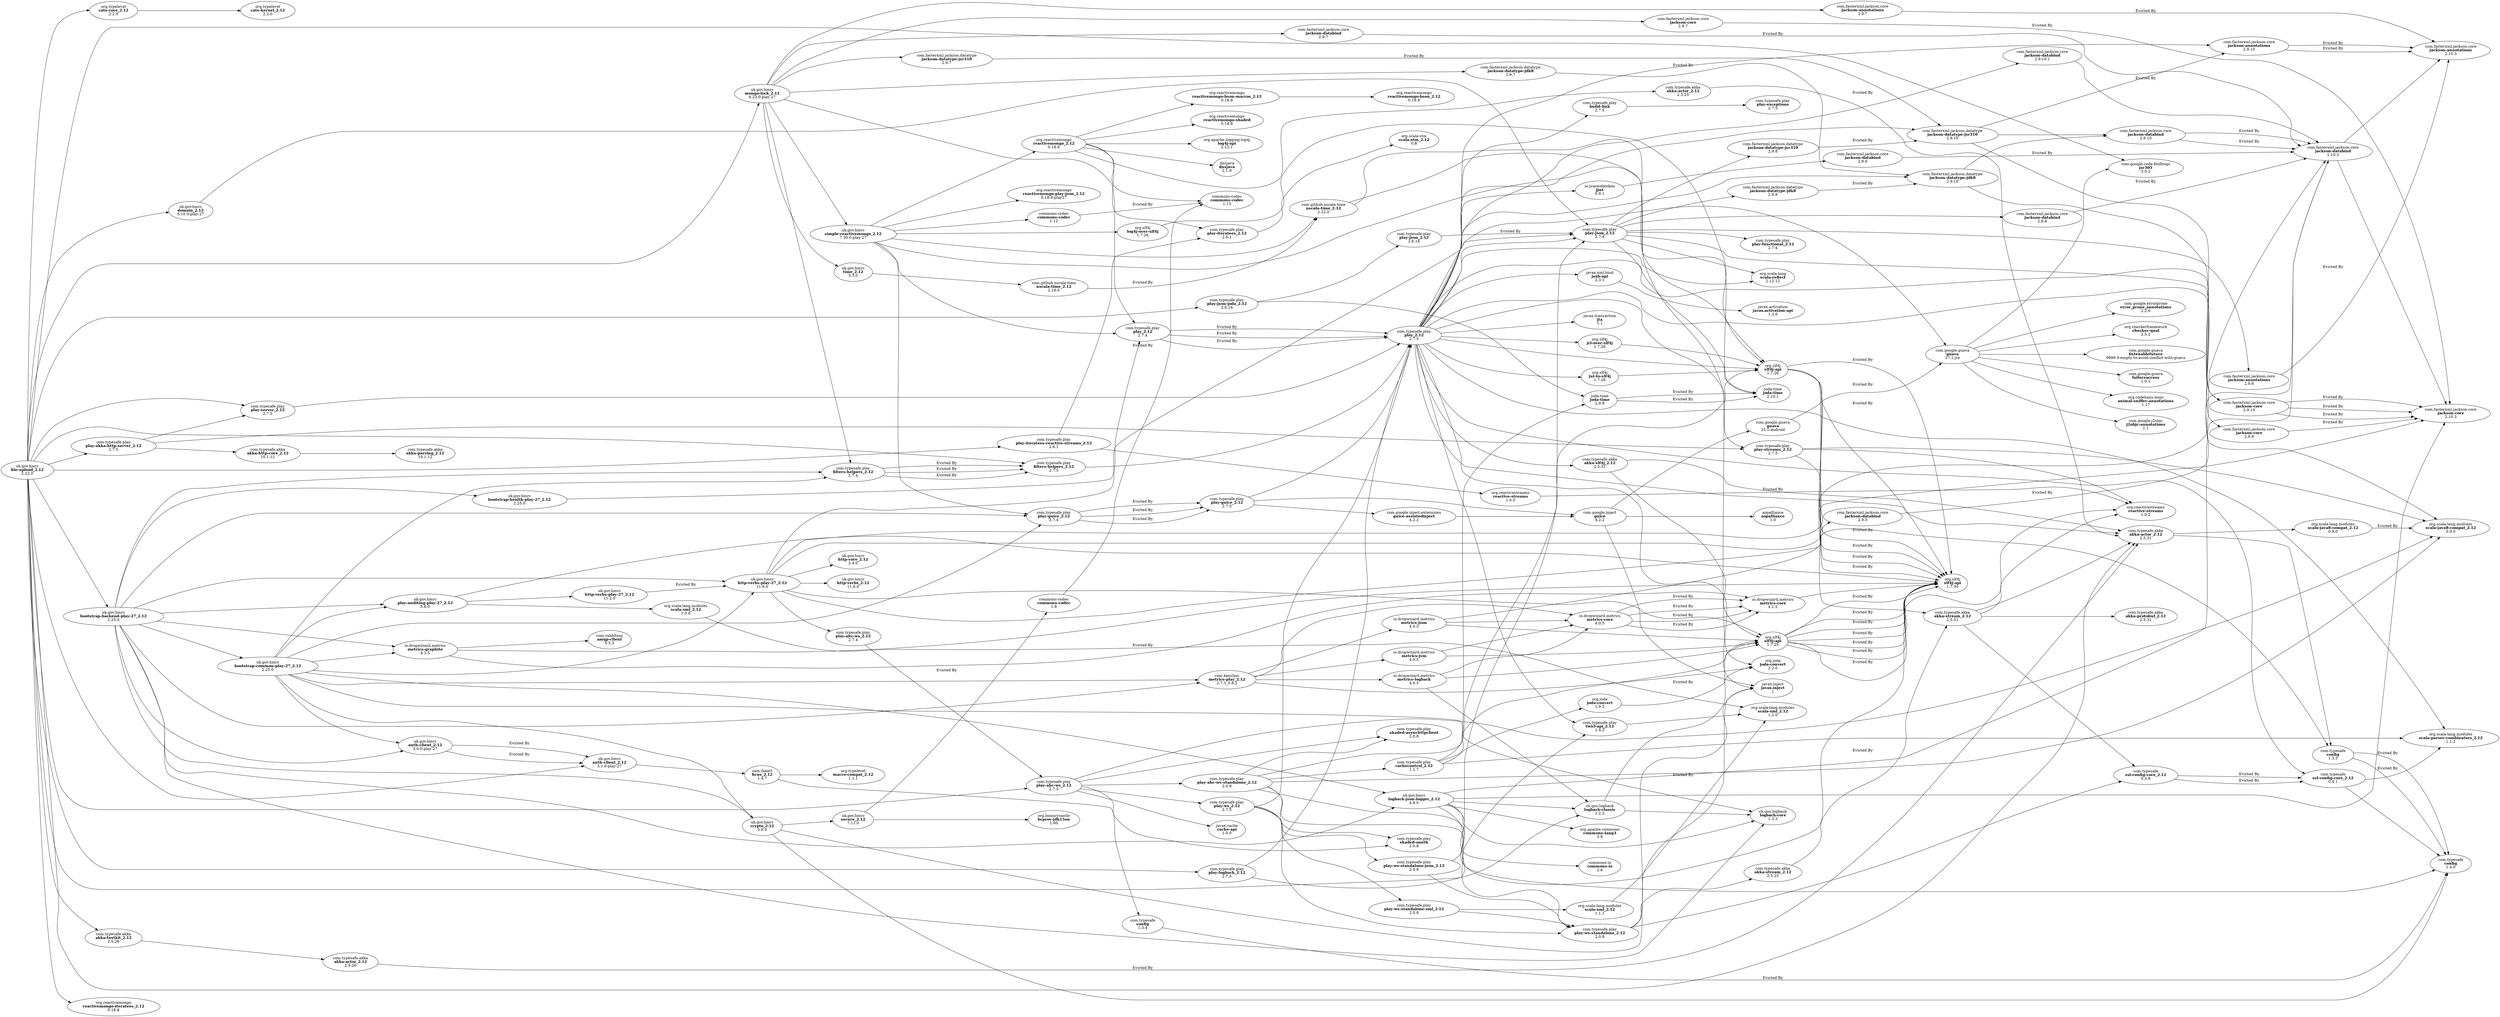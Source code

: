 digraph "dependency-graph" {
    graph[rankdir="LR"]
    edge [
        arrowtail="none"
    ]
    "uk.gov.hmrc:file-upload_2.12:2.22.0"[label=<uk.gov.hmrc<BR/><B>file-upload_2.12</B><BR/>2.22.0> style=""]
    "javax.activation:javax.activation-api:1.2.0"[label=<javax.activation<BR/><B>javax.activation-api</B><BR/>1.2.0> style=""]
    "commons-io:commons-io:2.6"[label=<commons-io<BR/><B>commons-io</B><BR/>2.6> style=""]
    "com.typesafe:config:1.4.0"[label=<com.typesafe<BR/><B>config</B><BR/>1.4.0> style=""]
    "com.typesafe:config:1.3.4"[label=<com.typesafe<BR/><B>config</B><BR/>1.3.4> style="stroke-dasharray: 5,5"]
    "com.typesafe:config:1.3.3"[label=<com.typesafe<BR/><B>config</B><BR/>1.3.3> style="stroke-dasharray: 5,5"]
    "com.typesafe:config:1.3.3"[label=<com.typesafe<BR/><B>config</B><BR/>1.3.3> style="stroke-dasharray: 5,5"]
    "com.fasterxml.jackson.datatype:jackson-datatype-jsr310:2.9.10"[label=<com.fasterxml.jackson.datatype<BR/><B>jackson-datatype-jsr310</B><BR/>2.9.10> style=""]
    "com.fasterxml.jackson.datatype:jackson-datatype-jsr310:2.9.8"[label=<com.fasterxml.jackson.datatype<BR/><B>jackson-datatype-jsr310</B><BR/>2.9.8> style="stroke-dasharray: 5,5"]
    "com.fasterxml.jackson.datatype:jackson-datatype-jsr310:2.9.7"[label=<com.fasterxml.jackson.datatype<BR/><B>jackson-datatype-jsr310</B><BR/>2.9.7> style="stroke-dasharray: 5,5"]
    "com.google.inject:guice:4.2.2"[label=<com.google.inject<BR/><B>guice</B><BR/>4.2.2> style=""]
    "org.joda:joda-convert:2.2.0"[label=<org.joda<BR/><B>joda-convert</B><BR/>2.2.0> style=""]
    "org.joda:joda-convert:1.9.2"[label=<org.joda<BR/><B>joda-convert</B><BR/>1.9.2> style="stroke-dasharray: 5,5"]
    "com.typesafe.play:shaded-oauth:2.0.8"[label=<com.typesafe.play<BR/><B>shaded-oauth</B><BR/>2.0.8> style=""]
    "org.scala-lang.modules:scala-xml_2.12:1.2.0"[label=<org.scala-lang.modules<BR/><B>scala-xml_2.12</B><BR/>1.2.0> style=""]
    "org.scala-lang.modules:scala-xml_2.12:1.1.1"[label=<org.scala-lang.modules<BR/><B>scala-xml_2.12</B><BR/>1.1.1> style="stroke-dasharray: 5,5"]
    "org.scala-lang.modules:scala-xml_2.12:1.0.6"[label=<org.scala-lang.modules<BR/><B>scala-xml_2.12</B><BR/>1.0.6> style="stroke-dasharray: 5,5"]
    "com.google.inject.extensions:guice-assistedinject:4.2.2"[label=<com.google.inject.extensions<BR/><B>guice-assistedinject</B><BR/>4.2.2> style=""]
    "com.iheart:ficus_2.12:1.4.7"[label=<com.iheart<BR/><B>ficus_2.12</B><BR/>1.4.7> style=""]
    "com.typesafe.akka:akka-http-core_2.12:10.1.12"[label=<com.typesafe.akka<BR/><B>akka-http-core_2.12</B><BR/>10.1.12> style=""]
    "io.dropwizard.metrics:metrics-core:4.1.5"[label=<io.dropwizard.metrics<BR/><B>metrics-core</B><BR/>4.1.5> style=""]
    "io.dropwizard.metrics:metrics-core:4.0.5"[label=<io.dropwizard.metrics<BR/><B>metrics-core</B><BR/>4.0.5> style="stroke-dasharray: 5,5"]
    "io.dropwizard.metrics:metrics-core:4.0.5"[label=<io.dropwizard.metrics<BR/><B>metrics-core</B><BR/>4.0.5> style="stroke-dasharray: 5,5"]
    "io.dropwizard.metrics:metrics-core:4.0.5"[label=<io.dropwizard.metrics<BR/><B>metrics-core</B><BR/>4.0.5> style="stroke-dasharray: 5,5"]
    "io.dropwizard.metrics:metrics-core:4.0.5"[label=<io.dropwizard.metrics<BR/><B>metrics-core</B><BR/>4.0.5> style="stroke-dasharray: 5,5"]
    "uk.gov.hmrc:bootstrap-common-play-27_2.12:2.25.0"[label=<uk.gov.hmrc<BR/><B>bootstrap-common-play-27_2.12</B><BR/>2.25.0> style=""]
    "uk.gov.hmrc:play-auditing-play-27_2.12:5.8.0"[label=<uk.gov.hmrc<BR/><B>play-auditing-play-27_2.12</B><BR/>5.8.0> style=""]
    "org.slf4j:log4j-over-slf4j:1.7.26"[label=<org.slf4j<BR/><B>log4j-over-slf4j</B><BR/>1.7.26> style=""]
    "joda-time:joda-time:2.10.1"[label=<joda-time<BR/><B>joda-time</B><BR/>2.10.1> style=""]
    "joda-time:joda-time:2.9.9"[label=<joda-time<BR/><B>joda-time</B><BR/>2.9.9> style="stroke-dasharray: 5,5"]
    "joda-time:joda-time:2.9.9"[label=<joda-time<BR/><B>joda-time</B><BR/>2.9.9> style="stroke-dasharray: 5,5"]
    "uk.gov.hmrc:time_2.12:3.3.0"[label=<uk.gov.hmrc<BR/><B>time_2.12</B><BR/>3.3.0> style=""]
    "org.reactivemongo:reactivemongo-shaded:0.18.8"[label=<org.reactivemongo<BR/><B>reactivemongo-shaded</B><BR/>0.18.8> style=""]
    "org.typelevel:cats-core_2.12:2.2.0"[label=<org.typelevel<BR/><B>cats-core_2.12</B><BR/>2.2.0> style=""]
    "com.typesafe.play:play-ws-standalone-xml_2.12:2.0.8"[label=<com.typesafe.play<BR/><B>play-ws-standalone-xml_2.12</B><BR/>2.0.8> style=""]
    "com.typesafe.play:filters-helpers_2.12:2.7.5"[label=<com.typesafe.play<BR/><B>filters-helpers_2.12</B><BR/>2.7.5> style=""]
    "com.typesafe.play:filters-helpers_2.12:2.7.4"[label=<com.typesafe.play<BR/><B>filters-helpers_2.12</B><BR/>2.7.4> style="stroke-dasharray: 5,5"]
    "com.typesafe.play:filters-helpers_2.12:2.7.4"[label=<com.typesafe.play<BR/><B>filters-helpers_2.12</B><BR/>2.7.4> style="stroke-dasharray: 5,5"]
    "com.typesafe.play:filters-helpers_2.12:2.7.4"[label=<com.typesafe.play<BR/><B>filters-helpers_2.12</B><BR/>2.7.4> style="stroke-dasharray: 5,5"]
    "com.typesafe.play:play-ahc-ws_2.12:2.7.5"[label=<com.typesafe.play<BR/><B>play-ahc-ws_2.12</B><BR/>2.7.5> style=""]
    "com.typesafe.play:play-ahc-ws_2.12:2.7.4"[label=<com.typesafe.play<BR/><B>play-ahc-ws_2.12</B><BR/>2.7.4> style="stroke-dasharray: 5,5"]
    "org.reactivemongo:reactivemongo-bson-macros_2.12:0.18.8"[label=<org.reactivemongo<BR/><B>reactivemongo-bson-macros_2.12</B><BR/>0.18.8> style=""]
    "org.scala-stm:scala-stm_2.12:0.8"[label=<org.scala-stm<BR/><B>scala-stm_2.12</B><BR/>0.8> style=""]
    "org.scala-lang.modules:scala-parser-combinators_2.12:1.1.2"[label=<org.scala-lang.modules<BR/><B>scala-parser-combinators_2.12</B><BR/>1.1.2> style=""]
    "com.google.j2objc:j2objc-annotations:1.1"[label=<com.google.j2objc<BR/><B>j2objc-annotations</B><BR/>1.1> style=""]
    "com.typesafe.play:play-json-joda_2.12:2.6.14"[label=<com.typesafe.play<BR/><B>play-json-joda_2.12</B><BR/>2.6.14> style=""]
    "com.google.errorprone:error_prone_annotations:2.2.0"[label=<com.google.errorprone<BR/><B>error_prone_annotations</B><BR/>2.2.0> style=""]
    "org.reactivestreams:reactive-streams:1.0.2"[label=<org.reactivestreams<BR/><B>reactive-streams</B><BR/>1.0.2> style=""]
    "org.reactivestreams:reactive-streams:1.0.0"[label=<org.reactivestreams<BR/><B>reactive-streams</B><BR/>1.0.0> style="stroke-dasharray: 5,5"]
    "org.scala-lang.modules:scala-java8-compat_2.12:0.9.0"[label=<org.scala-lang.modules<BR/><B>scala-java8-compat_2.12</B><BR/>0.9.0> style=""]
    "org.scala-lang.modules:scala-java8-compat_2.12:0.8.0"[label=<org.scala-lang.modules<BR/><B>scala-java8-compat_2.12</B><BR/>0.8.0> style="stroke-dasharray: 5,5"]
    "aopalliance:aopalliance:1.0"[label=<aopalliance<BR/><B>aopalliance</B><BR/>1.0> style=""]
    "com.typesafe.play:play-server_2.12:2.7.5"[label=<com.typesafe.play<BR/><B>play-server_2.12</B><BR/>2.7.5> style=""]
    "uk.gov.hmrc:secure_2.12:7.11.0"[label=<uk.gov.hmrc<BR/><B>secure_2.12</B><BR/>7.11.0> style=""]
    "org.slf4j:jul-to-slf4j:1.7.26"[label=<org.slf4j<BR/><B>jul-to-slf4j</B><BR/>1.7.26> style=""]
    "uk.gov.hmrc:http-core_2.12:2.4.0"[label=<uk.gov.hmrc<BR/><B>http-core_2.12</B><BR/>2.4.0> style=""]
    "ch.qos.logback:logback-classic:1.2.3"[label=<ch.qos.logback<BR/><B>logback-classic</B><BR/>1.2.3> style=""]
    "com.typesafe.play:play_2.12:2.7.5"[label=<com.typesafe.play<BR/><B>play_2.12</B><BR/>2.7.5> style=""]
    "com.typesafe.play:play_2.12:2.7.4"[label=<com.typesafe.play<BR/><B>play_2.12</B><BR/>2.7.4> style="stroke-dasharray: 5,5"]
    "com.typesafe.play:play_2.12:2.7.4"[label=<com.typesafe.play<BR/><B>play_2.12</B><BR/>2.7.4> style="stroke-dasharray: 5,5"]
    "com.typesafe.play:play_2.12:2.7.4"[label=<com.typesafe.play<BR/><B>play_2.12</B><BR/>2.7.4> style="stroke-dasharray: 5,5"]
    "org.reactivemongo:reactivemongo-bson_2.12:0.18.8"[label=<org.reactivemongo<BR/><B>reactivemongo-bson_2.12</B><BR/>0.18.8> style=""]
    "com.typesafe.akka:akka-parsing_2.12:10.1.12"[label=<com.typesafe.akka<BR/><B>akka-parsing_2.12</B><BR/>10.1.12> style=""]
    "org.scala-lang:scala-reflect:2.12.12"[label=<org.scala-lang<BR/><B>scala-reflect</B><BR/>2.12.12> style=""]
    "io.dropwizard.metrics:metrics-graphite:4.1.5"[label=<io.dropwizard.metrics<BR/><B>metrics-graphite</B><BR/>4.1.5> style=""]
    "com.typesafe.play:cachecontrol_2.12:1.1.7"[label=<com.typesafe.play<BR/><B>cachecontrol_2.12</B><BR/>1.1.7> style=""]
    "org.checkerframework:checker-qual:2.5.2"[label=<org.checkerframework<BR/><B>checker-qual</B><BR/>2.5.2> style=""]
    "uk.gov.hmrc:http-verbs_2.12:11.6.0"[label=<uk.gov.hmrc<BR/><B>http-verbs_2.12</B><BR/>11.6.0> style=""]
    "com.google.code.findbugs:jsr305:3.0.2"[label=<com.google.code.findbugs<BR/><B>jsr305</B><BR/>3.0.2> style=""]
    "com.typesafe.play:play-iteratees-reactive-streams_2.12:2.6.1"[label=<com.typesafe.play<BR/><B>play-iteratees-reactive-streams_2.12</B><BR/>2.6.1> style=""]
    "javax.xml.bind:jaxb-api:2.3.1"[label=<javax.xml.bind<BR/><B>jaxb-api</B><BR/>2.3.1> style=""]
    "com.typesafe.play:play-ws-standalone-json_2.12:2.0.8"[label=<com.typesafe.play<BR/><B>play-ws-standalone-json_2.12</B><BR/>2.0.8> style=""]
    "com.typesafe.play:shaded-asynchttpclient:2.0.8"[label=<com.typesafe.play<BR/><B>shaded-asynchttpclient</B><BR/>2.0.8> style=""]
    "org.reactivemongo:reactivemongo_2.12:0.18.8"[label=<org.reactivemongo<BR/><B>reactivemongo_2.12</B><BR/>0.18.8> style=""]
    "com.fasterxml.jackson.core:jackson-annotations:2.10.3"[label=<com.fasterxml.jackson.core<BR/><B>jackson-annotations</B><BR/>2.10.3> style=""]
    "com.fasterxml.jackson.core:jackson-annotations:2.9.10"[label=<com.fasterxml.jackson.core<BR/><B>jackson-annotations</B><BR/>2.9.10> style="stroke-dasharray: 5,5"]
    "com.fasterxml.jackson.core:jackson-annotations:2.9.8"[label=<com.fasterxml.jackson.core<BR/><B>jackson-annotations</B><BR/>2.9.8> style="stroke-dasharray: 5,5"]
    "com.fasterxml.jackson.core:jackson-annotations:2.9.10"[label=<com.fasterxml.jackson.core<BR/><B>jackson-annotations</B><BR/>2.9.10> style="stroke-dasharray: 5,5"]
    "com.fasterxml.jackson.core:jackson-annotations:2.9.7"[label=<com.fasterxml.jackson.core<BR/><B>jackson-annotations</B><BR/>2.9.7> style="stroke-dasharray: 5,5"]
    "io.dropwizard.metrics:metrics-jvm:4.0.5"[label=<io.dropwizard.metrics<BR/><B>metrics-jvm</B><BR/>4.0.5> style=""]
    "com.google.guava:listenablefuture:9999.0-empty-to-avoid-conflict-with-guava"[label=<com.google.guava<BR/><B>listenablefuture</B><BR/>9999.0-empty-to-avoid-conflict-with-guava> style=""]
    "com.typesafe.akka:akka-protobuf_2.12:2.5.31"[label=<com.typesafe.akka<BR/><B>akka-protobuf_2.12</B><BR/>2.5.31> style=""]
    "com.typesafe.akka:akka-testkit_2.12:2.5.26"[label=<com.typesafe.akka<BR/><B>akka-testkit_2.12</B><BR/>2.5.26> style=""]
    "com.google.guava:guava:27.1-jre"[label=<com.google.guava<BR/><B>guava</B><BR/>27.1-jre> style=""]
    "com.google.guava:guava:25.1-android"[label=<com.google.guava<BR/><B>guava</B><BR/>25.1-android> style="stroke-dasharray: 5,5"]
    "com.typesafe.akka:akka-actor_2.12:2.5.31"[label=<com.typesafe.akka<BR/><B>akka-actor_2.12</B><BR/>2.5.31> style=""]
    "com.typesafe.akka:akka-actor_2.12:2.5.26"[label=<com.typesafe.akka<BR/><B>akka-actor_2.12</B><BR/>2.5.26> style="stroke-dasharray: 5,5"]
    "com.typesafe.akka:akka-actor_2.12:2.5.25"[label=<com.typesafe.akka<BR/><B>akka-actor_2.12</B><BR/>2.5.25> style="stroke-dasharray: 5,5"]
    "io.dropwizard.metrics:metrics-logback:4.0.5"[label=<io.dropwizard.metrics<BR/><B>metrics-logback</B><BR/>4.0.5> style=""]
    "javax.transaction:jta:1.1"[label=<javax.transaction<BR/><B>jta</B><BR/>1.1> style=""]
    "com.fasterxml.jackson.core:jackson-core:2.10.3"[label=<com.fasterxml.jackson.core<BR/><B>jackson-core</B><BR/>2.10.3> style=""]
    "com.fasterxml.jackson.core:jackson-core:2.9.10"[label=<com.fasterxml.jackson.core<BR/><B>jackson-core</B><BR/>2.9.10> style="stroke-dasharray: 5,5"]
    "com.fasterxml.jackson.core:jackson-core:2.9.10"[label=<com.fasterxml.jackson.core<BR/><B>jackson-core</B><BR/>2.9.10> style="stroke-dasharray: 5,5"]
    "com.fasterxml.jackson.core:jackson-core:2.9.8"[label=<com.fasterxml.jackson.core<BR/><B>jackson-core</B><BR/>2.9.8> style="stroke-dasharray: 5,5"]
    "com.fasterxml.jackson.core:jackson-core:2.9.10"[label=<com.fasterxml.jackson.core<BR/><B>jackson-core</B><BR/>2.9.10> style="stroke-dasharray: 5,5"]
    "com.fasterxml.jackson.core:jackson-core:2.9.7"[label=<com.fasterxml.jackson.core<BR/><B>jackson-core</B><BR/>2.9.7> style="stroke-dasharray: 5,5"]
    "com.typesafe.play:play-streams_2.12:2.7.5"[label=<com.typesafe.play<BR/><B>play-streams_2.12</B><BR/>2.7.5> style=""]
    "com.typesafe:ssl-config-core_2.12:0.4.1"[label=<com.typesafe<BR/><B>ssl-config-core_2.12</B><BR/>0.4.1> style=""]
    "com.typesafe:ssl-config-core_2.12:0.3.8"[label=<com.typesafe<BR/><B>ssl-config-core_2.12</B><BR/>0.3.8> style="stroke-dasharray: 5,5"]
    "com.typesafe:ssl-config-core_2.12:0.3.8"[label=<com.typesafe<BR/><B>ssl-config-core_2.12</B><BR/>0.3.8> style="stroke-dasharray: 5,5"]
    "org.apache.commons:commons-lang3:3.9"[label=<org.apache.commons<BR/><B>commons-lang3</B><BR/>3.9> style=""]
    "org.slf4j:jcl-over-slf4j:1.7.26"[label=<org.slf4j<BR/><B>jcl-over-slf4j</B><BR/>1.7.26> style=""]
    "commons-codec:commons-codec:1.13"[label=<commons-codec<BR/><B>commons-codec</B><BR/>1.13> style=""]
    "commons-codec:commons-codec:1.8"[label=<commons-codec<BR/><B>commons-codec</B><BR/>1.8> style="stroke-dasharray: 5,5"]
    "commons-codec:commons-codec:1.12"[label=<commons-codec<BR/><B>commons-codec</B><BR/>1.12> style="stroke-dasharray: 5,5"]
    "com.typesafe.play:play-ws-standalone_2.12:2.0.8"[label=<com.typesafe.play<BR/><B>play-ws-standalone_2.12</B><BR/>2.0.8> style=""]
    "uk.gov.hmrc:bootstrap-backend-play-27_2.12:2.25.0"[label=<uk.gov.hmrc<BR/><B>bootstrap-backend-play-27_2.12</B><BR/>2.25.0> style=""]
    "com.typesafe.play:twirl-api_2.12:1.4.2"[label=<com.typesafe.play<BR/><B>twirl-api_2.12</B><BR/>1.4.2> style=""]
    "com.typesafe.play:play-json_2.12:2.7.4"[label=<com.typesafe.play<BR/><B>play-json_2.12</B><BR/>2.7.4> style=""]
    "com.typesafe.play:play-json_2.12:2.6.14"[label=<com.typesafe.play<BR/><B>play-json_2.12</B><BR/>2.6.14> style="stroke-dasharray: 5,5"]
    "com.fasterxml.jackson.core:jackson-databind:2.10.3"[label=<com.fasterxml.jackson.core<BR/><B>jackson-databind</B><BR/>2.10.3> style=""]
    "com.fasterxml.jackson.core:jackson-databind:2.9.10"[label=<com.fasterxml.jackson.core<BR/><B>jackson-databind</B><BR/>2.9.10> style="stroke-dasharray: 5,5"]
    "com.fasterxml.jackson.core:jackson-databind:2.9.10"[label=<com.fasterxml.jackson.core<BR/><B>jackson-databind</B><BR/>2.9.10> style="stroke-dasharray: 5,5"]
    "com.fasterxml.jackson.core:jackson-databind:2.9.8"[label=<com.fasterxml.jackson.core<BR/><B>jackson-databind</B><BR/>2.9.8> style="stroke-dasharray: 5,5"]
    "com.fasterxml.jackson.core:jackson-databind:2.9.10.1"[label=<com.fasterxml.jackson.core<BR/><B>jackson-databind</B><BR/>2.9.10.1> style="stroke-dasharray: 5,5"]
    "com.fasterxml.jackson.core:jackson-databind:2.9.5"[label=<com.fasterxml.jackson.core<BR/><B>jackson-databind</B><BR/>2.9.5> style="stroke-dasharray: 5,5"]
    "com.fasterxml.jackson.core:jackson-databind:2.9.6"[label=<com.fasterxml.jackson.core<BR/><B>jackson-databind</B><BR/>2.9.6> style="stroke-dasharray: 5,5"]
    "com.fasterxml.jackson.core:jackson-databind:2.9.7"[label=<com.fasterxml.jackson.core<BR/><B>jackson-databind</B><BR/>2.9.7> style="stroke-dasharray: 5,5"]
    "org.apache.logging.log4j:log4j-api:2.12.1"[label=<org.apache.logging.log4j<BR/><B>log4j-api</B><BR/>2.12.1> style=""]
    "com.github.nscala-time:nscala-time_2.12:2.22.0"[label=<com.github.nscala-time<BR/><B>nscala-time_2.12</B><BR/>2.22.0> style=""]
    "com.github.nscala-time:nscala-time_2.12:2.16.0"[label=<com.github.nscala-time<BR/><B>nscala-time_2.12</B><BR/>2.16.0> style="stroke-dasharray: 5,5"]
    "com.kenshoo:metrics-play_2.12:2.7.3_0.8.2"[label=<com.kenshoo<BR/><B>metrics-play_2.12</B><BR/>2.7.3_0.8.2> style=""]
    "org.bouncycastle:bcprov-jdk15on:1.60"[label=<org.bouncycastle<BR/><B>bcprov-jdk15on</B><BR/>1.60> style=""]
    "io.dropwizard.metrics:metrics-json:4.0.5"[label=<io.dropwizard.metrics<BR/><B>metrics-json</B><BR/>4.0.5> style=""]
    "com.fasterxml.jackson.datatype:jackson-datatype-jdk8:2.9.10"[label=<com.fasterxml.jackson.datatype<BR/><B>jackson-datatype-jdk8</B><BR/>2.9.10> style=""]
    "com.fasterxml.jackson.datatype:jackson-datatype-jdk8:2.9.8"[label=<com.fasterxml.jackson.datatype<BR/><B>jackson-datatype-jdk8</B><BR/>2.9.8> style="stroke-dasharray: 5,5"]
    "com.fasterxml.jackson.datatype:jackson-datatype-jdk8:2.9.7"[label=<com.fasterxml.jackson.datatype<BR/><B>jackson-datatype-jdk8</B><BR/>2.9.7> style="stroke-dasharray: 5,5"]
    "com.typesafe.play:play-iteratees_2.12:2.6.1"[label=<com.typesafe.play<BR/><B>play-iteratees_2.12</B><BR/>2.6.1> style=""]
    "com.typesafe.play:play-exceptions:2.7.5"[label=<com.typesafe.play<BR/><B>play-exceptions</B><BR/>2.7.5> style=""]
    "com.typesafe.play:play-akka-http-server_2.12:2.7.5"[label=<com.typesafe.play<BR/><B>play-akka-http-server_2.12</B><BR/>2.7.5> style=""]
    "javax.inject:javax.inject:1"[label=<javax.inject<BR/><B>javax.inject</B><BR/>1> style=""]
    "com.typesafe.play:play-ws_2.12:2.7.5"[label=<com.typesafe.play<BR/><B>play-ws_2.12</B><BR/>2.7.5> style=""]
    "org.typelevel:macro-compat_2.12:1.1.1"[label=<org.typelevel<BR/><B>macro-compat_2.12</B><BR/>1.1.1> style=""]
    "uk.gov.hmrc:logback-json-logger_2.12:4.8.0"[label=<uk.gov.hmrc<BR/><B>logback-json-logger_2.12</B><BR/>4.8.0> style=""]
    "dnsjava:dnsjava:2.1.9"[label=<dnsjava<BR/><B>dnsjava</B><BR/>2.1.9> style=""]
    "org.typelevel:cats-kernel_2.12:2.2.0"[label=<org.typelevel<BR/><B>cats-kernel_2.12</B><BR/>2.2.0> style=""]
    "io.jsonwebtoken:jjwt:0.9.1"[label=<io.jsonwebtoken<BR/><B>jjwt</B><BR/>0.9.1> style=""]
    "com.google.guava:failureaccess:1.0.1"[label=<com.google.guava<BR/><B>failureaccess</B><BR/>1.0.1> style=""]
    "com.typesafe.play:play-guice_2.12:2.7.5"[label=<com.typesafe.play<BR/><B>play-guice_2.12</B><BR/>2.7.5> style=""]
    "com.typesafe.play:play-guice_2.12:2.7.4"[label=<com.typesafe.play<BR/><B>play-guice_2.12</B><BR/>2.7.4> style="stroke-dasharray: 5,5"]
    "com.typesafe.play:play-guice_2.12:2.7.4"[label=<com.typesafe.play<BR/><B>play-guice_2.12</B><BR/>2.7.4> style="stroke-dasharray: 5,5"]
    "com.typesafe.play:play-guice_2.12:2.7.4"[label=<com.typesafe.play<BR/><B>play-guice_2.12</B><BR/>2.7.4> style="stroke-dasharray: 5,5"]
    "uk.gov.hmrc:bootstrap-health-play-27_2.12:2.25.0"[label=<uk.gov.hmrc<BR/><B>bootstrap-health-play-27_2.12</B><BR/>2.25.0> style=""]
    "com.typesafe.play:build-link:2.7.5"[label=<com.typesafe.play<BR/><B>build-link</B><BR/>2.7.5> style=""]
    "uk.gov.hmrc:simple-reactivemongo_2.12:7.30.0-play-27"[label=<uk.gov.hmrc<BR/><B>simple-reactivemongo_2.12</B><BR/>7.30.0-play-27> style=""]
    "uk.gov.hmrc:domain_2.12:5.10.0-play-27"[label=<uk.gov.hmrc<BR/><B>domain_2.12</B><BR/>5.10.0-play-27> style=""]
    "org.reactivemongo:reactivemongo-play-json_2.12:0.18.8-play27"[label=<org.reactivemongo<BR/><B>reactivemongo-play-json_2.12</B><BR/>0.18.8-play27> style=""]
    "uk.gov.hmrc:http-verbs-play-27_2.12:11.6.0"[label=<uk.gov.hmrc<BR/><B>http-verbs-play-27_2.12</B><BR/>11.6.0> style=""]
    "uk.gov.hmrc:http-verbs-play-27_2.12:11.2.0"[label=<uk.gov.hmrc<BR/><B>http-verbs-play-27_2.12</B><BR/>11.2.0> style="stroke-dasharray: 5,5"]
    "com.typesafe.play:play-ahc-ws-standalone_2.12:2.0.8"[label=<com.typesafe.play<BR/><B>play-ahc-ws-standalone_2.12</B><BR/>2.0.8> style=""]
    "org.codehaus.mojo:animal-sniffer-annotations:1.17"[label=<org.codehaus.mojo<BR/><B>animal-sniffer-annotations</B><BR/>1.17> style=""]
    "com.rabbitmq:amqp-client:5.5.3"[label=<com.rabbitmq<BR/><B>amqp-client</B><BR/>5.5.3> style=""]
    "com.typesafe.akka:akka-stream_2.12:2.5.31"[label=<com.typesafe.akka<BR/><B>akka-stream_2.12</B><BR/>2.5.31> style=""]
    "com.typesafe.akka:akka-stream_2.12:2.5.23"[label=<com.typesafe.akka<BR/><B>akka-stream_2.12</B><BR/>2.5.23> style="stroke-dasharray: 5,5"]
    "uk.gov.hmrc:auth-client_2.12:3.1.0-play-27"[label=<uk.gov.hmrc<BR/><B>auth-client_2.12</B><BR/>3.1.0-play-27> style=""]
    "uk.gov.hmrc:auth-client_2.12:3.0.0-play-27"[label=<uk.gov.hmrc<BR/><B>auth-client_2.12</B><BR/>3.0.0-play-27> style="stroke-dasharray: 5,5"]
    "uk.gov.hmrc:auth-client_2.12:3.0.0-play-27"[label=<uk.gov.hmrc<BR/><B>auth-client_2.12</B><BR/>3.0.0-play-27> style="stroke-dasharray: 5,5"]
    "ch.qos.logback:logback-core:1.2.3"[label=<ch.qos.logback<BR/><B>logback-core</B><BR/>1.2.3> style=""]
    "uk.gov.hmrc:mongo-lock_2.12:6.23.0-play-27"[label=<uk.gov.hmrc<BR/><B>mongo-lock_2.12</B><BR/>6.23.0-play-27> style=""]
    "javax.cache:cache-api:1.0.0"[label=<javax.cache<BR/><B>cache-api</B><BR/>1.0.0> style=""]
    "org.slf4j:slf4j-api:1.7.30"[label=<org.slf4j<BR/><B>slf4j-api</B><BR/>1.7.30> style=""]
    "org.slf4j:slf4j-api:1.7.25"[label=<org.slf4j<BR/><B>slf4j-api</B><BR/>1.7.25> style="stroke-dasharray: 5,5"]
    "org.slf4j:slf4j-api:1.7.25"[label=<org.slf4j<BR/><B>slf4j-api</B><BR/>1.7.25> style="stroke-dasharray: 5,5"]
    "org.slf4j:slf4j-api:1.7.25"[label=<org.slf4j<BR/><B>slf4j-api</B><BR/>1.7.25> style="stroke-dasharray: 5,5"]
    "org.slf4j:slf4j-api:1.7.26"[label=<org.slf4j<BR/><B>slf4j-api</B><BR/>1.7.26> style="stroke-dasharray: 5,5"]
    "org.slf4j:slf4j-api:1.7.26"[label=<org.slf4j<BR/><B>slf4j-api</B><BR/>1.7.26> style="stroke-dasharray: 5,5"]
    "org.slf4j:slf4j-api:1.7.25"[label=<org.slf4j<BR/><B>slf4j-api</B><BR/>1.7.25> style="stroke-dasharray: 5,5"]
    "org.slf4j:slf4j-api:1.7.25"[label=<org.slf4j<BR/><B>slf4j-api</B><BR/>1.7.25> style="stroke-dasharray: 5,5"]
    "org.slf4j:slf4j-api:1.7.25"[label=<org.slf4j<BR/><B>slf4j-api</B><BR/>1.7.25> style="stroke-dasharray: 5,5"]
    "org.slf4j:slf4j-api:1.7.26"[label=<org.slf4j<BR/><B>slf4j-api</B><BR/>1.7.26> style="stroke-dasharray: 5,5"]
    "org.slf4j:slf4j-api:1.7.26"[label=<org.slf4j<BR/><B>slf4j-api</B><BR/>1.7.26> style="stroke-dasharray: 5,5"]
    "org.slf4j:slf4j-api:1.7.26"[label=<org.slf4j<BR/><B>slf4j-api</B><BR/>1.7.26> style="stroke-dasharray: 5,5"]
    "org.slf4j:slf4j-api:1.7.25"[label=<org.slf4j<BR/><B>slf4j-api</B><BR/>1.7.25> style="stroke-dasharray: 5,5"]
    "org.slf4j:slf4j-api:1.7.26"[label=<org.slf4j<BR/><B>slf4j-api</B><BR/>1.7.26> style="stroke-dasharray: 5,5"]
    "com.typesafe.play:play-logback_2.12:2.7.5"[label=<com.typesafe.play<BR/><B>play-logback_2.12</B><BR/>2.7.5> style=""]
    "com.typesafe.akka:akka-slf4j_2.12:2.5.31"[label=<com.typesafe.akka<BR/><B>akka-slf4j_2.12</B><BR/>2.5.31> style=""]
    "uk.gov.hmrc:crypto_2.12:5.6.0"[label=<uk.gov.hmrc<BR/><B>crypto_2.12</B><BR/>5.6.0> style=""]
    "org.reactivemongo:reactivemongo-iteratees_2.12:0.18.8"[label=<org.reactivemongo<BR/><B>reactivemongo-iteratees_2.12</B><BR/>0.18.8> style=""]
    "com.typesafe.play:play-functional_2.12:2.7.4"[label=<com.typesafe.play<BR/><B>play-functional_2.12</B><BR/>2.7.4> style=""]
    "javax.xml.bind:jaxb-api:2.3.1" -> "javax.activation:javax.activation-api:1.2.0"
    "uk.gov.hmrc:logback-json-logger_2.12:4.8.0" -> "commons-io:commons-io:2.6"
    "uk.gov.hmrc:crypto_2.12:5.6.0" -> "com.typesafe:config:1.4.0"
    "uk.gov.hmrc:logback-json-logger_2.12:4.8.0" -> "com.typesafe:config:1.4.0"
    "com.typesafe:ssl-config-core_2.12:0.4.1" -> "com.typesafe:config:1.4.0"
    "com.iheart:ficus_2.12:1.4.7" -> "com.typesafe:config:1.3.4"
    "com.typesafe.akka:akka-actor_2.12:2.5.31" -> "com.typesafe:config:1.3.3"
    "uk.gov.hmrc:http-verbs-play-27_2.12:11.6.0" -> "com.typesafe:config:1.3.3"
    "com.typesafe.play:play_2.12:2.7.5" -> "com.fasterxml.jackson.datatype:jackson-datatype-jsr310:2.9.10"
    "com.typesafe.play:play-json_2.12:2.7.4" -> "com.fasterxml.jackson.datatype:jackson-datatype-jsr310:2.9.8"
    "uk.gov.hmrc:mongo-lock_2.12:6.23.0-play-27" -> "com.fasterxml.jackson.datatype:jackson-datatype-jsr310:2.9.7"
    "com.typesafe.play:play-guice_2.12:2.7.5" -> "com.google.inject:guice:4.2.2"
    "com.google.inject.extensions:guice-assistedinject:4.2.2" -> "com.google.inject:guice:4.2.2"
    "com.kenshoo:metrics-play_2.12:2.7.3_0.8.2" -> "org.joda:joda-convert:2.2.0"
    "com.github.nscala-time:nscala-time_2.12:2.22.0" -> "org.joda:joda-convert:2.2.0"
    "com.typesafe.play:cachecontrol_2.12:1.1.7" -> "org.joda:joda-convert:1.9.2"
    "com.typesafe.play:play-ahc-ws-standalone_2.12:2.0.8" -> "com.typesafe.play:shaded-oauth:2.0.8"
    "com.typesafe.play:play-ahc-ws_2.12:2.7.5" -> "com.typesafe.play:shaded-oauth:2.0.8"
    "com.typesafe.play:twirl-api_2.12:1.4.2" -> "org.scala-lang.modules:scala-xml_2.12:1.2.0"
    "com.typesafe.play:play-ws-standalone-xml_2.12:2.0.8" -> "org.scala-lang.modules:scala-xml_2.12:1.1.1"
    "uk.gov.hmrc:play-auditing-play-27_2.12:5.8.0" -> "org.scala-lang.modules:scala-xml_2.12:1.0.6"
    "com.typesafe.play:play-guice_2.12:2.7.5" -> "com.google.inject.extensions:guice-assistedinject:4.2.2"
    "uk.gov.hmrc:auth-client_2.12:3.1.0-play-27" -> "com.iheart:ficus_2.12:1.4.7"
    "com.typesafe.play:play-akka-http-server_2.12:2.7.5" -> "com.typesafe.akka:akka-http-core_2.12:10.1.12"
    "io.dropwizard.metrics:metrics-graphite:4.1.5" -> "io.dropwizard.metrics:metrics-core:4.1.5"
    "com.kenshoo:metrics-play_2.12:2.7.3_0.8.2" -> "io.dropwizard.metrics:metrics-core:4.0.5"
    "io.dropwizard.metrics:metrics-json:4.0.5" -> "io.dropwizard.metrics:metrics-core:4.0.5"
    "io.dropwizard.metrics:metrics-jvm:4.0.5" -> "io.dropwizard.metrics:metrics-core:4.0.5"
    "io.dropwizard.metrics:metrics-logback:4.0.5" -> "io.dropwizard.metrics:metrics-core:4.0.5"
    "uk.gov.hmrc:bootstrap-backend-play-27_2.12:2.25.0" -> "uk.gov.hmrc:bootstrap-common-play-27_2.12:2.25.0"
    "uk.gov.hmrc:bootstrap-common-play-27_2.12:2.25.0" -> "uk.gov.hmrc:play-auditing-play-27_2.12:5.8.0"
    "uk.gov.hmrc:bootstrap-backend-play-27_2.12:2.25.0" -> "uk.gov.hmrc:play-auditing-play-27_2.12:5.8.0"
    "uk.gov.hmrc:simple-reactivemongo_2.12:7.30.0-play-27" -> "org.slf4j:log4j-over-slf4j:1.7.26"
    "com.typesafe.play:play-json_2.12:2.7.4" -> "joda-time:joda-time:2.10.1"
    "com.github.nscala-time:nscala-time_2.12:2.22.0" -> "joda-time:joda-time:2.10.1"
    "com.typesafe.play:cachecontrol_2.12:1.1.7" -> "joda-time:joda-time:2.9.9"
    "com.typesafe.play:play-json-joda_2.12:2.6.14" -> "joda-time:joda-time:2.9.9"
    "uk.gov.hmrc:mongo-lock_2.12:6.23.0-play-27" -> "uk.gov.hmrc:time_2.12:3.3.0"
    "org.reactivemongo:reactivemongo_2.12:0.18.8" -> "org.reactivemongo:reactivemongo-shaded:0.18.8"
    "uk.gov.hmrc:file-upload_2.12:2.22.0" -> "org.typelevel:cats-core_2.12:2.2.0"
    "com.typesafe.play:play-ws_2.12:2.7.5" -> "com.typesafe.play:play-ws-standalone-xml_2.12:2.0.8"
    "uk.gov.hmrc:file-upload_2.12:2.22.0" -> "com.typesafe.play:filters-helpers_2.12:2.7.5"
    "uk.gov.hmrc:bootstrap-backend-play-27_2.12:2.25.0" -> "com.typesafe.play:filters-helpers_2.12:2.7.4"
    "uk.gov.hmrc:bootstrap-common-play-27_2.12:2.25.0" -> "com.typesafe.play:filters-helpers_2.12:2.7.4"
    "uk.gov.hmrc:mongo-lock_2.12:6.23.0-play-27" -> "com.typesafe.play:filters-helpers_2.12:2.7.4"
    "uk.gov.hmrc:file-upload_2.12:2.22.0" -> "com.typesafe.play:play-ahc-ws_2.12:2.7.5"
    "uk.gov.hmrc:http-verbs-play-27_2.12:11.6.0" -> "com.typesafe.play:play-ahc-ws_2.12:2.7.4"
    "org.reactivemongo:reactivemongo_2.12:0.18.8" -> "org.reactivemongo:reactivemongo-bson-macros_2.12:0.18.8"
    "com.typesafe.play:play-iteratees_2.12:2.6.1" -> "org.scala-stm:scala-stm_2.12:0.8"
    "com.typesafe.play:play_2.12:2.7.5" -> "org.scala-lang.modules:scala-parser-combinators_2.12:1.1.2"
    "com.typesafe.play:cachecontrol_2.12:1.1.7" -> "org.scala-lang.modules:scala-parser-combinators_2.12:1.1.2"
    "com.typesafe:ssl-config-core_2.12:0.4.1" -> "org.scala-lang.modules:scala-parser-combinators_2.12:1.1.2"
    "com.google.guava:guava:27.1-jre" -> "com.google.j2objc:j2objc-annotations:1.1"
    "uk.gov.hmrc:file-upload_2.12:2.22.0" -> "com.typesafe.play:play-json-joda_2.12:2.6.14"
    "com.google.guava:guava:27.1-jre" -> "com.google.errorprone:error_prone_annotations:2.2.0"
    "com.typesafe.play:play-ahc-ws-standalone_2.12:2.0.8" -> "org.reactivestreams:reactive-streams:1.0.2"
    "com.typesafe.play:play-streams_2.12:2.7.5" -> "org.reactivestreams:reactive-streams:1.0.2"
    "com.typesafe.akka:akka-stream_2.12:2.5.31" -> "org.reactivestreams:reactive-streams:1.0.2"
    "com.typesafe.play:play-iteratees-reactive-streams_2.12:2.6.1" -> "org.reactivestreams:reactive-streams:1.0.0"
    "com.typesafe.play:play-ahc-ws-standalone_2.12:2.0.8" -> "org.scala-lang.modules:scala-java8-compat_2.12:0.9.0"
    "com.typesafe.play:play-streams_2.12:2.7.5" -> "org.scala-lang.modules:scala-java8-compat_2.12:0.9.0"
    "com.typesafe.play:play_2.12:2.7.5" -> "org.scala-lang.modules:scala-java8-compat_2.12:0.9.0"
    "com.typesafe.play:play-ahc-ws_2.12:2.7.5" -> "org.scala-lang.modules:scala-java8-compat_2.12:0.9.0"
    "com.typesafe.akka:akka-actor_2.12:2.5.31" -> "org.scala-lang.modules:scala-java8-compat_2.12:0.8.0"
    "com.google.inject:guice:4.2.2" -> "aopalliance:aopalliance:1.0"
    "com.typesafe.play:play-akka-http-server_2.12:2.7.5" -> "com.typesafe.play:play-server_2.12:2.7.5"
    "uk.gov.hmrc:file-upload_2.12:2.22.0" -> "com.typesafe.play:play-server_2.12:2.7.5"
    "uk.gov.hmrc:crypto_2.12:5.6.0" -> "uk.gov.hmrc:secure_2.12:7.11.0"
    "com.typesafe.play:play_2.12:2.7.5" -> "org.slf4j:jul-to-slf4j:1.7.26"
    "uk.gov.hmrc:http-verbs-play-27_2.12:11.6.0" -> "uk.gov.hmrc:http-core_2.12:2.4.0"
    "com.typesafe.play:play-logback_2.12:2.7.5" -> "ch.qos.logback:logback-classic:1.2.3"
    "uk.gov.hmrc:logback-json-logger_2.12:4.8.0" -> "ch.qos.logback:logback-classic:1.2.3"
    "io.dropwizard.metrics:metrics-logback:4.0.5" -> "ch.qos.logback:logback-classic:1.2.3"
    "com.typesafe.play:play-ws_2.12:2.7.5" -> "com.typesafe.play:play_2.12:2.7.5"
    "com.typesafe.play:play-logback_2.12:2.7.5" -> "com.typesafe.play:play_2.12:2.7.5"
    "com.typesafe.play:filters-helpers_2.12:2.7.5" -> "com.typesafe.play:play_2.12:2.7.5"
    "com.typesafe.play:play-server_2.12:2.7.5" -> "com.typesafe.play:play_2.12:2.7.5"
    "com.typesafe.play:play-guice_2.12:2.7.5" -> "com.typesafe.play:play_2.12:2.7.5"
    "uk.gov.hmrc:bootstrap-health-play-27_2.12:2.25.0" -> "com.typesafe.play:play_2.12:2.7.4"
    "uk.gov.hmrc:mongo-lock_2.12:6.23.0-play-27" -> "com.typesafe.play:play_2.12:2.7.4"
    "uk.gov.hmrc:simple-reactivemongo_2.12:7.30.0-play-27" -> "com.typesafe.play:play_2.12:2.7.4"
    "org.reactivemongo:reactivemongo-bson-macros_2.12:0.18.8" -> "org.reactivemongo:reactivemongo-bson_2.12:0.18.8"
    "com.typesafe.akka:akka-http-core_2.12:10.1.12" -> "com.typesafe.akka:akka-parsing_2.12:10.1.12"
    "com.typesafe.play:play-json_2.12:2.7.4" -> "org.scala-lang:scala-reflect:2.12.12"
    "com.typesafe.play:play_2.12:2.7.5" -> "org.scala-lang:scala-reflect:2.12.12"
    "uk.gov.hmrc:bootstrap-common-play-27_2.12:2.25.0" -> "io.dropwizard.metrics:metrics-graphite:4.1.5"
    "uk.gov.hmrc:bootstrap-backend-play-27_2.12:2.25.0" -> "io.dropwizard.metrics:metrics-graphite:4.1.5"
    "com.typesafe.play:play-ahc-ws-standalone_2.12:2.0.8" -> "com.typesafe.play:cachecontrol_2.12:1.1.7"
    "com.google.guava:guava:27.1-jre" -> "org.checkerframework:checker-qual:2.5.2"
    "uk.gov.hmrc:http-verbs-play-27_2.12:11.6.0" -> "uk.gov.hmrc:http-verbs_2.12:11.6.0"
    "com.google.guava:guava:27.1-jre" -> "com.google.code.findbugs:jsr305:3.0.2"
    "uk.gov.hmrc:file-upload_2.12:2.22.0" -> "com.google.code.findbugs:jsr305:3.0.2"
    "uk.gov.hmrc:file-upload_2.12:2.22.0" -> "com.typesafe.play:play-iteratees-reactive-streams_2.12:2.6.1"
    "com.typesafe.play:play_2.12:2.7.5" -> "javax.xml.bind:jaxb-api:2.3.1"
    "com.typesafe.play:play-ws_2.12:2.7.5" -> "com.typesafe.play:play-ws-standalone-json_2.12:2.0.8"
    "com.typesafe.play:play-ahc-ws-standalone_2.12:2.0.8" -> "com.typesafe.play:shaded-asynchttpclient:2.0.8"
    "com.typesafe.play:play-ahc-ws_2.12:2.7.5" -> "com.typesafe.play:shaded-asynchttpclient:2.0.8"
    "uk.gov.hmrc:simple-reactivemongo_2.12:7.30.0-play-27" -> "org.reactivemongo:reactivemongo_2.12:0.18.8"
    "com.fasterxml.jackson.core:jackson-databind:2.10.3" -> "com.fasterxml.jackson.core:jackson-annotations:2.10.3"
    "com.fasterxml.jackson.datatype:jackson-datatype-jsr310:2.9.10" -> "com.fasterxml.jackson.core:jackson-annotations:2.9.10"
    "com.typesafe.play:play-json_2.12:2.7.4" -> "com.fasterxml.jackson.core:jackson-annotations:2.9.8"
    "com.typesafe.play:play_2.12:2.7.5" -> "com.fasterxml.jackson.core:jackson-annotations:2.9.10"
    "uk.gov.hmrc:mongo-lock_2.12:6.23.0-play-27" -> "com.fasterxml.jackson.core:jackson-annotations:2.9.7"
    "com.kenshoo:metrics-play_2.12:2.7.3_0.8.2" -> "io.dropwizard.metrics:metrics-jvm:4.0.5"
    "com.google.guava:guava:27.1-jre" -> "com.google.guava:listenablefuture:9999.0-empty-to-avoid-conflict-with-guava"
    "com.typesafe.akka:akka-stream_2.12:2.5.31" -> "com.typesafe.akka:akka-protobuf_2.12:2.5.31"
    "uk.gov.hmrc:file-upload_2.12:2.22.0" -> "com.typesafe.akka:akka-testkit_2.12:2.5.26"
    "com.typesafe.play:play_2.12:2.7.5" -> "com.google.guava:guava:27.1-jre"
    "com.google.inject:guice:4.2.2" -> "com.google.guava:guava:25.1-android"
    "com.typesafe.akka:akka-slf4j_2.12:2.5.31" -> "com.typesafe.akka:akka-actor_2.12:2.5.31"
    "com.typesafe.play:play_2.12:2.7.5" -> "com.typesafe.akka:akka-actor_2.12:2.5.31"
    "com.typesafe.akka:akka-stream_2.12:2.5.31" -> "com.typesafe.akka:akka-actor_2.12:2.5.31"
    "uk.gov.hmrc:file-upload_2.12:2.22.0" -> "com.typesafe.akka:akka-actor_2.12:2.5.31"
    "com.typesafe.akka:akka-testkit_2.12:2.5.26" -> "com.typesafe.akka:akka-actor_2.12:2.5.26"
    "org.reactivemongo:reactivemongo_2.12:0.18.8" -> "com.typesafe.akka:akka-actor_2.12:2.5.25"
    "com.kenshoo:metrics-play_2.12:2.7.3_0.8.2" -> "io.dropwizard.metrics:metrics-logback:4.0.5"
    "com.typesafe.play:play_2.12:2.7.5" -> "javax.transaction:jta:1.1"
    "uk.gov.hmrc:http-verbs-play-27_2.12:11.6.0" -> "com.fasterxml.jackson.core:jackson-core:2.10.3"
    "com.fasterxml.jackson.core:jackson-databind:2.10.3" -> "com.fasterxml.jackson.core:jackson-core:2.10.3"
    "uk.gov.hmrc:logback-json-logger_2.12:4.8.0" -> "com.fasterxml.jackson.core:jackson-core:2.10.3"
    "com.fasterxml.jackson.datatype:jackson-datatype-jdk8:2.9.10" -> "com.fasterxml.jackson.core:jackson-core:2.9.10"
    "com.fasterxml.jackson.datatype:jackson-datatype-jsr310:2.9.10" -> "com.fasterxml.jackson.core:jackson-core:2.9.10"
    "com.typesafe.play:play-json_2.12:2.7.4" -> "com.fasterxml.jackson.core:jackson-core:2.9.8"
    "com.typesafe.play:play_2.12:2.7.5" -> "com.fasterxml.jackson.core:jackson-core:2.9.10"
    "uk.gov.hmrc:mongo-lock_2.12:6.23.0-play-27" -> "com.fasterxml.jackson.core:jackson-core:2.9.7"
    "com.typesafe.play:play_2.12:2.7.5" -> "com.typesafe.play:play-streams_2.12:2.7.5"
    "com.typesafe.play:play-akka-http-server_2.12:2.7.5" -> "com.typesafe.play:play-streams_2.12:2.7.5"
    "com.typesafe.play:play_2.12:2.7.5" -> "com.typesafe:ssl-config-core_2.12:0.4.1"
    "com.typesafe.akka:akka-stream_2.12:2.5.31" -> "com.typesafe:ssl-config-core_2.12:0.3.8"
    "com.typesafe.play:play-ws-standalone_2.12:2.0.8" -> "com.typesafe:ssl-config-core_2.12:0.3.8"
    "uk.gov.hmrc:logback-json-logger_2.12:4.8.0" -> "org.apache.commons:commons-lang3:3.9"
    "com.typesafe.play:play_2.12:2.7.5" -> "org.slf4j:jcl-over-slf4j:1.7.26"
    "org.reactivemongo:reactivemongo_2.12:0.18.8" -> "commons-codec:commons-codec:1.13"
    "uk.gov.hmrc:secure_2.12:7.11.0" -> "commons-codec:commons-codec:1.8"
    "uk.gov.hmrc:simple-reactivemongo_2.12:7.30.0-play-27" -> "commons-codec:commons-codec:1.12"
    "com.typesafe.play:play-ws_2.12:2.7.5" -> "com.typesafe.play:play-ws-standalone_2.12:2.0.8"
    "com.typesafe.play:play-ahc-ws-standalone_2.12:2.0.8" -> "com.typesafe.play:play-ws-standalone_2.12:2.0.8"
    "com.typesafe.play:play-ws-standalone-xml_2.12:2.0.8" -> "com.typesafe.play:play-ws-standalone_2.12:2.0.8"
    "com.typesafe.play:play-ws-standalone-json_2.12:2.0.8" -> "com.typesafe.play:play-ws-standalone_2.12:2.0.8"
    "uk.gov.hmrc:file-upload_2.12:2.22.0" -> "uk.gov.hmrc:bootstrap-backend-play-27_2.12:2.25.0"
    "com.typesafe.play:play_2.12:2.7.5" -> "com.typesafe.play:twirl-api_2.12:1.4.2"
    "uk.gov.hmrc:file-upload_2.12:2.22.0" -> "com.typesafe.play:twirl-api_2.12:1.4.2"
    "uk.gov.hmrc:http-verbs-play-27_2.12:11.6.0" -> "com.typesafe.play:play-json_2.12:2.7.4"
    "com.typesafe.play:play_2.12:2.7.5" -> "com.typesafe.play:play-json_2.12:2.7.4"
    "com.typesafe.play:play-ws-standalone-json_2.12:2.0.8" -> "com.typesafe.play:play-json_2.12:2.7.4"
    "uk.gov.hmrc:domain_2.12:5.10.0-play-27" -> "com.typesafe.play:play-json_2.12:2.7.4"
    "com.typesafe.play:play-json-joda_2.12:2.6.14" -> "com.typesafe.play:play-json_2.12:2.6.14"
    "uk.gov.hmrc:http-verbs-play-27_2.12:11.6.0" -> "com.fasterxml.jackson.core:jackson-databind:2.10.3"
    "uk.gov.hmrc:logback-json-logger_2.12:4.8.0" -> "com.fasterxml.jackson.core:jackson-databind:2.10.3"
    "com.fasterxml.jackson.datatype:jackson-datatype-jdk8:2.9.10" -> "com.fasterxml.jackson.core:jackson-databind:2.9.10"
    "com.fasterxml.jackson.datatype:jackson-datatype-jsr310:2.9.10" -> "com.fasterxml.jackson.core:jackson-databind:2.9.10"
    "com.typesafe.play:play-json_2.12:2.7.4" -> "com.fasterxml.jackson.core:jackson-databind:2.9.8"
    "com.typesafe.play:play_2.12:2.7.5" -> "com.fasterxml.jackson.core:jackson-databind:2.9.10.1"
    "io.dropwizard.metrics:metrics-json:4.0.5" -> "com.fasterxml.jackson.core:jackson-databind:2.9.5"
    "io.jsonwebtoken:jjwt:0.9.1" -> "com.fasterxml.jackson.core:jackson-databind:2.9.6"
    "uk.gov.hmrc:mongo-lock_2.12:6.23.0-play-27" -> "com.fasterxml.jackson.core:jackson-databind:2.9.7"
    "org.reactivemongo:reactivemongo_2.12:0.18.8" -> "org.apache.logging.log4j:log4j-api:2.12.1"
    "uk.gov.hmrc:simple-reactivemongo_2.12:7.30.0-play-27" -> "com.github.nscala-time:nscala-time_2.12:2.22.0"
    "uk.gov.hmrc:time_2.12:3.3.0" -> "com.github.nscala-time:nscala-time_2.12:2.16.0"
    "uk.gov.hmrc:bootstrap-common-play-27_2.12:2.25.0" -> "com.kenshoo:metrics-play_2.12:2.7.3_0.8.2"
    "uk.gov.hmrc:bootstrap-backend-play-27_2.12:2.25.0" -> "com.kenshoo:metrics-play_2.12:2.7.3_0.8.2"
    "uk.gov.hmrc:secure_2.12:7.11.0" -> "org.bouncycastle:bcprov-jdk15on:1.60"
    "com.kenshoo:metrics-play_2.12:2.7.3_0.8.2" -> "io.dropwizard.metrics:metrics-json:4.0.5"
    "com.typesafe.play:play_2.12:2.7.5" -> "com.fasterxml.jackson.datatype:jackson-datatype-jdk8:2.9.10"
    "com.typesafe.play:play-json_2.12:2.7.4" -> "com.fasterxml.jackson.datatype:jackson-datatype-jdk8:2.9.8"
    "uk.gov.hmrc:mongo-lock_2.12:6.23.0-play-27" -> "com.fasterxml.jackson.datatype:jackson-datatype-jdk8:2.9.7"
    "com.typesafe.play:play-iteratees-reactive-streams_2.12:2.6.1" -> "com.typesafe.play:play-iteratees_2.12:2.6.1"
    "org.reactivemongo:reactivemongo_2.12:0.18.8" -> "com.typesafe.play:play-iteratees_2.12:2.6.1"
    "com.typesafe.play:build-link:2.7.5" -> "com.typesafe.play:play-exceptions:2.7.5"
    "uk.gov.hmrc:file-upload_2.12:2.22.0" -> "com.typesafe.play:play-akka-http-server_2.12:2.7.5"
    "uk.gov.hmrc:crypto_2.12:5.6.0" -> "javax.inject:javax.inject:1"
    "com.typesafe.play:play_2.12:2.7.5" -> "javax.inject:javax.inject:1"
    "com.google.inject:guice:4.2.2" -> "javax.inject:javax.inject:1"
    "com.typesafe.play:play-ws-standalone_2.12:2.0.8" -> "javax.inject:javax.inject:1"
    "com.typesafe.play:play-ahc-ws_2.12:2.7.5" -> "com.typesafe.play:play-ws_2.12:2.7.5"
    "com.iheart:ficus_2.12:1.4.7" -> "org.typelevel:macro-compat_2.12:1.1.1"
    "uk.gov.hmrc:bootstrap-common-play-27_2.12:2.25.0" -> "uk.gov.hmrc:logback-json-logger_2.12:4.8.0"
    "uk.gov.hmrc:bootstrap-backend-play-27_2.12:2.25.0" -> "uk.gov.hmrc:logback-json-logger_2.12:4.8.0"
    "org.reactivemongo:reactivemongo_2.12:0.18.8" -> "dnsjava:dnsjava:2.1.9"
    "org.typelevel:cats-core_2.12:2.2.0" -> "org.typelevel:cats-kernel_2.12:2.2.0"
    "com.typesafe.play:play_2.12:2.7.5" -> "io.jsonwebtoken:jjwt:0.9.1"
    "com.google.guava:guava:27.1-jre" -> "com.google.guava:failureaccess:1.0.1"
    "uk.gov.hmrc:bootstrap-backend-play-27_2.12:2.25.0" -> "com.typesafe.play:play-guice_2.12:2.7.4"
    "uk.gov.hmrc:bootstrap-common-play-27_2.12:2.25.0" -> "com.typesafe.play:play-guice_2.12:2.7.4"
    "uk.gov.hmrc:simple-reactivemongo_2.12:7.30.0-play-27" -> "com.typesafe.play:play-guice_2.12:2.7.4"
    "uk.gov.hmrc:bootstrap-backend-play-27_2.12:2.25.0" -> "uk.gov.hmrc:bootstrap-health-play-27_2.12:2.25.0"
    "com.typesafe.play:play_2.12:2.7.5" -> "com.typesafe.play:build-link:2.7.5"
    "uk.gov.hmrc:mongo-lock_2.12:6.23.0-play-27" -> "uk.gov.hmrc:simple-reactivemongo_2.12:7.30.0-play-27"
    "uk.gov.hmrc:file-upload_2.12:2.22.0" -> "uk.gov.hmrc:domain_2.12:5.10.0-play-27"
    "uk.gov.hmrc:simple-reactivemongo_2.12:7.30.0-play-27" -> "org.reactivemongo:reactivemongo-play-json_2.12:0.18.8-play27"
    "uk.gov.hmrc:bootstrap-common-play-27_2.12:2.25.0" -> "uk.gov.hmrc:http-verbs-play-27_2.12:11.6.0"
    "uk.gov.hmrc:bootstrap-backend-play-27_2.12:2.25.0" -> "uk.gov.hmrc:http-verbs-play-27_2.12:11.6.0"
    "uk.gov.hmrc:play-auditing-play-27_2.12:5.8.0" -> "uk.gov.hmrc:http-verbs-play-27_2.12:11.2.0"
    "com.typesafe.play:play-ahc-ws_2.12:2.7.5" -> "com.typesafe.play:play-ahc-ws-standalone_2.12:2.0.8"
    "com.google.guava:guava:27.1-jre" -> "org.codehaus.mojo:animal-sniffer-annotations:1.17"
    "io.dropwizard.metrics:metrics-graphite:4.1.5" -> "com.rabbitmq:amqp-client:5.5.3"
    "com.typesafe.play:play-streams_2.12:2.7.5" -> "com.typesafe.akka:akka-stream_2.12:2.5.31"
    "com.typesafe.play:play-ws-standalone_2.12:2.0.8" -> "com.typesafe.akka:akka-stream_2.12:2.5.23"
    "uk.gov.hmrc:file-upload_2.12:2.22.0" -> "uk.gov.hmrc:auth-client_2.12:3.1.0-play-27"
    "uk.gov.hmrc:bootstrap-backend-play-27_2.12:2.25.0" -> "uk.gov.hmrc:auth-client_2.12:3.0.0-play-27"
    "uk.gov.hmrc:bootstrap-common-play-27_2.12:2.25.0" -> "uk.gov.hmrc:auth-client_2.12:3.0.0-play-27"
    "uk.gov.hmrc:bootstrap-common-play-27_2.12:2.25.0" -> "ch.qos.logback:logback-core:1.2.3"
    "ch.qos.logback:logback-classic:1.2.3" -> "ch.qos.logback:logback-core:1.2.3"
    "uk.gov.hmrc:logback-json-logger_2.12:4.8.0" -> "ch.qos.logback:logback-core:1.2.3"
    "uk.gov.hmrc:bootstrap-backend-play-27_2.12:2.25.0" -> "ch.qos.logback:logback-core:1.2.3"
    "uk.gov.hmrc:file-upload_2.12:2.22.0" -> "uk.gov.hmrc:mongo-lock_2.12:6.23.0-play-27"
    "com.typesafe.play:play-ahc-ws_2.12:2.7.5" -> "javax.cache:cache-api:1.0.0"
    "io.dropwizard.metrics:metrics-core:4.1.5" -> "org.slf4j:slf4j-api:1.7.30"
    "io.dropwizard.metrics:metrics-graphite:4.1.5" -> "org.slf4j:slf4j-api:1.7.30"
    "uk.gov.hmrc:play-auditing-play-27_2.12:5.8.0" -> "org.slf4j:slf4j-api:1.7.30"
    "ch.qos.logback:logback-classic:1.2.3" -> "org.slf4j:slf4j-api:1.7.25"
    "com.typesafe.akka:akka-slf4j_2.12:2.5.31" -> "org.slf4j:slf4j-api:1.7.25"
    "com.typesafe.play:cachecontrol_2.12:1.1.7" -> "org.slf4j:slf4j-api:1.7.25"
    "com.typesafe.play:play-ahc-ws-standalone_2.12:2.0.8" -> "org.slf4j:slf4j-api:1.7.26"
    "com.typesafe.play:play_2.12:2.7.5" -> "org.slf4j:slf4j-api:1.7.26"
    "io.dropwizard.metrics:metrics-json:4.0.5" -> "org.slf4j:slf4j-api:1.7.25"
    "io.dropwizard.metrics:metrics-jvm:4.0.5" -> "org.slf4j:slf4j-api:1.7.25"
    "io.dropwizard.metrics:metrics-logback:4.0.5" -> "org.slf4j:slf4j-api:1.7.25"
    "org.slf4j:jcl-over-slf4j:1.7.26" -> "org.slf4j:slf4j-api:1.7.26"
    "org.slf4j:jul-to-slf4j:1.7.26" -> "org.slf4j:slf4j-api:1.7.26"
    "org.slf4j:log4j-over-slf4j:1.7.26" -> "org.slf4j:slf4j-api:1.7.26"
    "uk.gov.hmrc:http-verbs-play-27_2.12:11.6.0" -> "org.slf4j:slf4j-api:1.7.25"
    "uk.gov.hmrc:simple-reactivemongo_2.12:7.30.0-play-27" -> "org.slf4j:slf4j-api:1.7.26"
    "uk.gov.hmrc:file-upload_2.12:2.22.0" -> "com.typesafe.play:play-logback_2.12:2.7.5"
    "com.typesafe.play:play_2.12:2.7.5" -> "com.typesafe.akka:akka-slf4j_2.12:2.5.31"
    "uk.gov.hmrc:bootstrap-common-play-27_2.12:2.25.0" -> "uk.gov.hmrc:crypto_2.12:5.6.0"
    "uk.gov.hmrc:bootstrap-backend-play-27_2.12:2.25.0" -> "uk.gov.hmrc:crypto_2.12:5.6.0"
    "uk.gov.hmrc:file-upload_2.12:2.22.0" -> "org.reactivemongo:reactivemongo-iteratees_2.12:0.18.8"
    "com.typesafe.play:play-json_2.12:2.7.4" -> "com.typesafe.play:play-functional_2.12:2.7.4"
    "com.typesafe:config:1.3.4" -> "com.typesafe:config:1.4.0" [label="Evicted By" style="stroke-dasharray: 5,5"]
    "com.typesafe:config:1.3.3" -> "com.typesafe:config:1.4.0" [label="Evicted By" style="stroke-dasharray: 5,5"]
    "com.typesafe:config:1.3.3" -> "com.typesafe:config:1.4.0" [label="Evicted By" style="stroke-dasharray: 5,5"]
    "com.fasterxml.jackson.datatype:jackson-datatype-jsr310:2.9.8" -> "com.fasterxml.jackson.datatype:jackson-datatype-jsr310:2.9.10" [label="Evicted By" style="stroke-dasharray: 5,5"]
    "com.fasterxml.jackson.datatype:jackson-datatype-jsr310:2.9.7" -> "com.fasterxml.jackson.datatype:jackson-datatype-jsr310:2.9.10" [label="Evicted By" style="stroke-dasharray: 5,5"]
    "org.joda:joda-convert:1.9.2" -> "org.joda:joda-convert:2.2.0" [label="Evicted By" style="stroke-dasharray: 5,5"]
    "org.scala-lang.modules:scala-xml_2.12:1.1.1" -> "org.scala-lang.modules:scala-xml_2.12:1.2.0" [label="Evicted By" style="stroke-dasharray: 5,5"]
    "org.scala-lang.modules:scala-xml_2.12:1.0.6" -> "org.scala-lang.modules:scala-xml_2.12:1.2.0" [label="Evicted By" style="stroke-dasharray: 5,5"]
    "io.dropwizard.metrics:metrics-core:4.0.5" -> "io.dropwizard.metrics:metrics-core:4.1.5" [label="Evicted By" style="stroke-dasharray: 5,5"]
    "io.dropwizard.metrics:metrics-core:4.0.5" -> "io.dropwizard.metrics:metrics-core:4.1.5" [label="Evicted By" style="stroke-dasharray: 5,5"]
    "io.dropwizard.metrics:metrics-core:4.0.5" -> "io.dropwizard.metrics:metrics-core:4.1.5" [label="Evicted By" style="stroke-dasharray: 5,5"]
    "io.dropwizard.metrics:metrics-core:4.0.5" -> "io.dropwizard.metrics:metrics-core:4.1.5" [label="Evicted By" style="stroke-dasharray: 5,5"]
    "joda-time:joda-time:2.9.9" -> "joda-time:joda-time:2.10.1" [label="Evicted By" style="stroke-dasharray: 5,5"]
    "joda-time:joda-time:2.9.9" -> "joda-time:joda-time:2.10.1" [label="Evicted By" style="stroke-dasharray: 5,5"]
    "com.typesafe.play:filters-helpers_2.12:2.7.4" -> "com.typesafe.play:filters-helpers_2.12:2.7.5" [label="Evicted By" style="stroke-dasharray: 5,5"]
    "com.typesafe.play:filters-helpers_2.12:2.7.4" -> "com.typesafe.play:filters-helpers_2.12:2.7.5" [label="Evicted By" style="stroke-dasharray: 5,5"]
    "com.typesafe.play:filters-helpers_2.12:2.7.4" -> "com.typesafe.play:filters-helpers_2.12:2.7.5" [label="Evicted By" style="stroke-dasharray: 5,5"]
    "com.typesafe.play:play-ahc-ws_2.12:2.7.4" -> "com.typesafe.play:play-ahc-ws_2.12:2.7.5" [label="Evicted By" style="stroke-dasharray: 5,5"]
    "org.reactivestreams:reactive-streams:1.0.0" -> "org.reactivestreams:reactive-streams:1.0.2" [label="Evicted By" style="stroke-dasharray: 5,5"]
    "org.scala-lang.modules:scala-java8-compat_2.12:0.8.0" -> "org.scala-lang.modules:scala-java8-compat_2.12:0.9.0" [label="Evicted By" style="stroke-dasharray: 5,5"]
    "com.typesafe.play:play_2.12:2.7.4" -> "com.typesafe.play:play_2.12:2.7.5" [label="Evicted By" style="stroke-dasharray: 5,5"]
    "com.typesafe.play:play_2.12:2.7.4" -> "com.typesafe.play:play_2.12:2.7.5" [label="Evicted By" style="stroke-dasharray: 5,5"]
    "com.typesafe.play:play_2.12:2.7.4" -> "com.typesafe.play:play_2.12:2.7.5" [label="Evicted By" style="stroke-dasharray: 5,5"]
    "com.fasterxml.jackson.core:jackson-annotations:2.9.10" -> "com.fasterxml.jackson.core:jackson-annotations:2.10.3" [label="Evicted By" style="stroke-dasharray: 5,5"]
    "com.fasterxml.jackson.core:jackson-annotations:2.9.8" -> "com.fasterxml.jackson.core:jackson-annotations:2.10.3" [label="Evicted By" style="stroke-dasharray: 5,5"]
    "com.fasterxml.jackson.core:jackson-annotations:2.9.10" -> "com.fasterxml.jackson.core:jackson-annotations:2.10.3" [label="Evicted By" style="stroke-dasharray: 5,5"]
    "com.fasterxml.jackson.core:jackson-annotations:2.9.7" -> "com.fasterxml.jackson.core:jackson-annotations:2.10.3" [label="Evicted By" style="stroke-dasharray: 5,5"]
    "com.google.guava:guava:25.1-android" -> "com.google.guava:guava:27.1-jre" [label="Evicted By" style="stroke-dasharray: 5,5"]
    "com.typesafe.akka:akka-actor_2.12:2.5.26" -> "com.typesafe.akka:akka-actor_2.12:2.5.31" [label="Evicted By" style="stroke-dasharray: 5,5"]
    "com.typesafe.akka:akka-actor_2.12:2.5.25" -> "com.typesafe.akka:akka-actor_2.12:2.5.31" [label="Evicted By" style="stroke-dasharray: 5,5"]
    "com.fasterxml.jackson.core:jackson-core:2.9.10" -> "com.fasterxml.jackson.core:jackson-core:2.10.3" [label="Evicted By" style="stroke-dasharray: 5,5"]
    "com.fasterxml.jackson.core:jackson-core:2.9.10" -> "com.fasterxml.jackson.core:jackson-core:2.10.3" [label="Evicted By" style="stroke-dasharray: 5,5"]
    "com.fasterxml.jackson.core:jackson-core:2.9.8" -> "com.fasterxml.jackson.core:jackson-core:2.10.3" [label="Evicted By" style="stroke-dasharray: 5,5"]
    "com.fasterxml.jackson.core:jackson-core:2.9.10" -> "com.fasterxml.jackson.core:jackson-core:2.10.3" [label="Evicted By" style="stroke-dasharray: 5,5"]
    "com.fasterxml.jackson.core:jackson-core:2.9.7" -> "com.fasterxml.jackson.core:jackson-core:2.10.3" [label="Evicted By" style="stroke-dasharray: 5,5"]
    "com.typesafe:ssl-config-core_2.12:0.3.8" -> "com.typesafe:ssl-config-core_2.12:0.4.1" [label="Evicted By" style="stroke-dasharray: 5,5"]
    "com.typesafe:ssl-config-core_2.12:0.3.8" -> "com.typesafe:ssl-config-core_2.12:0.4.1" [label="Evicted By" style="stroke-dasharray: 5,5"]
    "commons-codec:commons-codec:1.8" -> "commons-codec:commons-codec:1.13" [label="Evicted By" style="stroke-dasharray: 5,5"]
    "commons-codec:commons-codec:1.12" -> "commons-codec:commons-codec:1.13" [label="Evicted By" style="stroke-dasharray: 5,5"]
    "com.typesafe.play:play-json_2.12:2.6.14" -> "com.typesafe.play:play-json_2.12:2.7.4" [label="Evicted By" style="stroke-dasharray: 5,5"]
    "com.fasterxml.jackson.core:jackson-databind:2.9.10" -> "com.fasterxml.jackson.core:jackson-databind:2.10.3" [label="Evicted By" style="stroke-dasharray: 5,5"]
    "com.fasterxml.jackson.core:jackson-databind:2.9.10" -> "com.fasterxml.jackson.core:jackson-databind:2.10.3" [label="Evicted By" style="stroke-dasharray: 5,5"]
    "com.fasterxml.jackson.core:jackson-databind:2.9.8" -> "com.fasterxml.jackson.core:jackson-databind:2.10.3" [label="Evicted By" style="stroke-dasharray: 5,5"]
    "com.fasterxml.jackson.core:jackson-databind:2.9.10.1" -> "com.fasterxml.jackson.core:jackson-databind:2.10.3" [label="Evicted By" style="stroke-dasharray: 5,5"]
    "com.fasterxml.jackson.core:jackson-databind:2.9.5" -> "com.fasterxml.jackson.core:jackson-databind:2.10.3" [label="Evicted By" style="stroke-dasharray: 5,5"]
    "com.fasterxml.jackson.core:jackson-databind:2.9.6" -> "com.fasterxml.jackson.core:jackson-databind:2.10.3" [label="Evicted By" style="stroke-dasharray: 5,5"]
    "com.fasterxml.jackson.core:jackson-databind:2.9.7" -> "com.fasterxml.jackson.core:jackson-databind:2.10.3" [label="Evicted By" style="stroke-dasharray: 5,5"]
    "com.github.nscala-time:nscala-time_2.12:2.16.0" -> "com.github.nscala-time:nscala-time_2.12:2.22.0" [label="Evicted By" style="stroke-dasharray: 5,5"]
    "com.fasterxml.jackson.datatype:jackson-datatype-jdk8:2.9.8" -> "com.fasterxml.jackson.datatype:jackson-datatype-jdk8:2.9.10" [label="Evicted By" style="stroke-dasharray: 5,5"]
    "com.fasterxml.jackson.datatype:jackson-datatype-jdk8:2.9.7" -> "com.fasterxml.jackson.datatype:jackson-datatype-jdk8:2.9.10" [label="Evicted By" style="stroke-dasharray: 5,5"]
    "com.typesafe.play:play-guice_2.12:2.7.4" -> "com.typesafe.play:play-guice_2.12:2.7.5" [label="Evicted By" style="stroke-dasharray: 5,5"]
    "com.typesafe.play:play-guice_2.12:2.7.4" -> "com.typesafe.play:play-guice_2.12:2.7.5" [label="Evicted By" style="stroke-dasharray: 5,5"]
    "com.typesafe.play:play-guice_2.12:2.7.4" -> "com.typesafe.play:play-guice_2.12:2.7.5" [label="Evicted By" style="stroke-dasharray: 5,5"]
    "uk.gov.hmrc:http-verbs-play-27_2.12:11.2.0" -> "uk.gov.hmrc:http-verbs-play-27_2.12:11.6.0" [label="Evicted By" style="stroke-dasharray: 5,5"]
    "com.typesafe.akka:akka-stream_2.12:2.5.23" -> "com.typesafe.akka:akka-stream_2.12:2.5.31" [label="Evicted By" style="stroke-dasharray: 5,5"]
    "uk.gov.hmrc:auth-client_2.12:3.0.0-play-27" -> "uk.gov.hmrc:auth-client_2.12:3.1.0-play-27" [label="Evicted By" style="stroke-dasharray: 5,5"]
    "uk.gov.hmrc:auth-client_2.12:3.0.0-play-27" -> "uk.gov.hmrc:auth-client_2.12:3.1.0-play-27" [label="Evicted By" style="stroke-dasharray: 5,5"]
    "org.slf4j:slf4j-api:1.7.25" -> "org.slf4j:slf4j-api:1.7.30" [label="Evicted By" style="stroke-dasharray: 5,5"]
    "org.slf4j:slf4j-api:1.7.25" -> "org.slf4j:slf4j-api:1.7.30" [label="Evicted By" style="stroke-dasharray: 5,5"]
    "org.slf4j:slf4j-api:1.7.25" -> "org.slf4j:slf4j-api:1.7.30" [label="Evicted By" style="stroke-dasharray: 5,5"]
    "org.slf4j:slf4j-api:1.7.26" -> "org.slf4j:slf4j-api:1.7.30" [label="Evicted By" style="stroke-dasharray: 5,5"]
    "org.slf4j:slf4j-api:1.7.26" -> "org.slf4j:slf4j-api:1.7.30" [label="Evicted By" style="stroke-dasharray: 5,5"]
    "org.slf4j:slf4j-api:1.7.25" -> "org.slf4j:slf4j-api:1.7.30" [label="Evicted By" style="stroke-dasharray: 5,5"]
    "org.slf4j:slf4j-api:1.7.25" -> "org.slf4j:slf4j-api:1.7.30" [label="Evicted By" style="stroke-dasharray: 5,5"]
    "org.slf4j:slf4j-api:1.7.25" -> "org.slf4j:slf4j-api:1.7.30" [label="Evicted By" style="stroke-dasharray: 5,5"]
    "org.slf4j:slf4j-api:1.7.26" -> "org.slf4j:slf4j-api:1.7.30" [label="Evicted By" style="stroke-dasharray: 5,5"]
    "org.slf4j:slf4j-api:1.7.26" -> "org.slf4j:slf4j-api:1.7.30" [label="Evicted By" style="stroke-dasharray: 5,5"]
    "org.slf4j:slf4j-api:1.7.26" -> "org.slf4j:slf4j-api:1.7.30" [label="Evicted By" style="stroke-dasharray: 5,5"]
    "org.slf4j:slf4j-api:1.7.25" -> "org.slf4j:slf4j-api:1.7.30" [label="Evicted By" style="stroke-dasharray: 5,5"]
    "org.slf4j:slf4j-api:1.7.26" -> "org.slf4j:slf4j-api:1.7.30" [label="Evicted By" style="stroke-dasharray: 5,5"]
}
